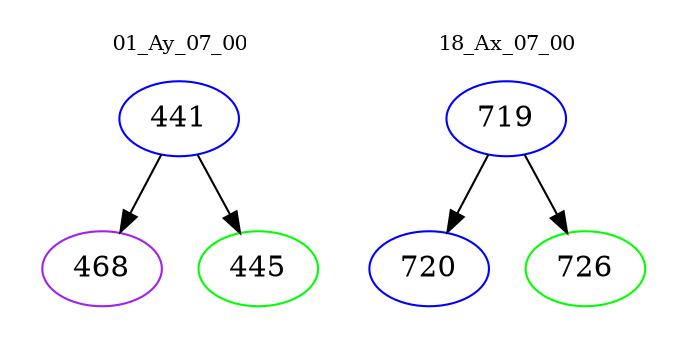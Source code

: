 digraph{
subgraph cluster_0 {
color = white
label = "01_Ay_07_00";
fontsize=10;
T0_441 [label="441", color="blue"]
T0_441 -> T0_468 [color="black"]
T0_468 [label="468", color="purple"]
T0_441 -> T0_445 [color="black"]
T0_445 [label="445", color="green"]
}
subgraph cluster_1 {
color = white
label = "18_Ax_07_00";
fontsize=10;
T1_719 [label="719", color="blue"]
T1_719 -> T1_720 [color="black"]
T1_720 [label="720", color="blue"]
T1_719 -> T1_726 [color="black"]
T1_726 [label="726", color="green"]
}
}
